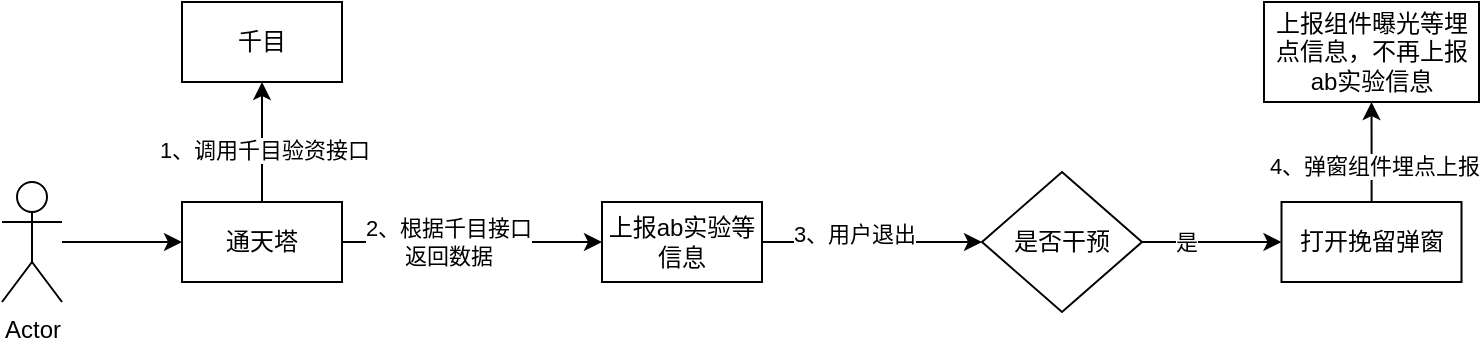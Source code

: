 <mxfile version="20.7.4" type="github">
  <diagram id="tU3NdO-Y4EInyNlEHVPN" name="第 1 页">
    <mxGraphModel dx="1194" dy="765" grid="1" gridSize="10" guides="1" tooltips="1" connect="1" arrows="1" fold="1" page="1" pageScale="1" pageWidth="827" pageHeight="1169" math="0" shadow="0">
      <root>
        <mxCell id="0" />
        <mxCell id="1" parent="0" />
        <mxCell id="geLESezv__AxwEPoky8h-3" value="" style="edgeStyle=orthogonalEdgeStyle;rounded=0;orthogonalLoop=1;jettySize=auto;html=1;" edge="1" parent="1" source="geLESezv__AxwEPoky8h-1" target="geLESezv__AxwEPoky8h-2">
          <mxGeometry relative="1" as="geometry" />
        </mxCell>
        <mxCell id="geLESezv__AxwEPoky8h-1" value="Actor" style="shape=umlActor;verticalLabelPosition=bottom;verticalAlign=top;html=1;outlineConnect=0;" vertex="1" parent="1">
          <mxGeometry x="40" y="270" width="30" height="60" as="geometry" />
        </mxCell>
        <mxCell id="geLESezv__AxwEPoky8h-6" value="" style="edgeStyle=orthogonalEdgeStyle;rounded=0;orthogonalLoop=1;jettySize=auto;html=1;" edge="1" parent="1" source="geLESezv__AxwEPoky8h-2" target="geLESezv__AxwEPoky8h-4">
          <mxGeometry relative="1" as="geometry" />
        </mxCell>
        <mxCell id="geLESezv__AxwEPoky8h-11" value="1、调用千目验资接口" style="edgeLabel;html=1;align=center;verticalAlign=middle;resizable=0;points=[];" vertex="1" connectable="0" parent="geLESezv__AxwEPoky8h-6">
          <mxGeometry x="-0.133" y="-1" relative="1" as="geometry">
            <mxPoint as="offset" />
          </mxGeometry>
        </mxCell>
        <mxCell id="geLESezv__AxwEPoky8h-12" value="" style="edgeStyle=orthogonalEdgeStyle;rounded=0;orthogonalLoop=1;jettySize=auto;html=1;" edge="1" parent="1" source="geLESezv__AxwEPoky8h-2" target="geLESezv__AxwEPoky8h-7">
          <mxGeometry relative="1" as="geometry" />
        </mxCell>
        <mxCell id="geLESezv__AxwEPoky8h-17" value="2、根据千目接口&lt;br&gt;返回数据" style="edgeLabel;html=1;align=center;verticalAlign=middle;resizable=0;points=[];" vertex="1" connectable="0" parent="geLESezv__AxwEPoky8h-12">
          <mxGeometry x="-0.367" relative="1" as="geometry">
            <mxPoint x="12" as="offset" />
          </mxGeometry>
        </mxCell>
        <mxCell id="geLESezv__AxwEPoky8h-2" value="通天塔" style="rounded=0;whiteSpace=wrap;html=1;" vertex="1" parent="1">
          <mxGeometry x="130" y="280" width="80" height="40" as="geometry" />
        </mxCell>
        <mxCell id="geLESezv__AxwEPoky8h-4" value="千目" style="rounded=0;whiteSpace=wrap;html=1;" vertex="1" parent="1">
          <mxGeometry x="130" y="180" width="80" height="40" as="geometry" />
        </mxCell>
        <mxCell id="geLESezv__AxwEPoky8h-15" value="" style="edgeStyle=orthogonalEdgeStyle;rounded=0;orthogonalLoop=1;jettySize=auto;html=1;entryX=0;entryY=0.5;entryDx=0;entryDy=0;" edge="1" parent="1" source="geLESezv__AxwEPoky8h-7" target="geLESezv__AxwEPoky8h-18">
          <mxGeometry relative="1" as="geometry">
            <mxPoint x="520" y="300" as="targetPoint" />
          </mxGeometry>
        </mxCell>
        <mxCell id="geLESezv__AxwEPoky8h-16" value="3、用户退出" style="edgeLabel;html=1;align=center;verticalAlign=middle;resizable=0;points=[];" vertex="1" connectable="0" parent="geLESezv__AxwEPoky8h-15">
          <mxGeometry x="-0.167" y="4" relative="1" as="geometry">
            <mxPoint as="offset" />
          </mxGeometry>
        </mxCell>
        <mxCell id="geLESezv__AxwEPoky8h-7" value="上报ab实验等信息" style="rounded=0;whiteSpace=wrap;html=1;" vertex="1" parent="1">
          <mxGeometry x="340" y="280" width="80" height="40" as="geometry" />
        </mxCell>
        <mxCell id="geLESezv__AxwEPoky8h-20" value="" style="edgeStyle=orthogonalEdgeStyle;rounded=0;orthogonalLoop=1;jettySize=auto;html=1;" edge="1" parent="1" source="geLESezv__AxwEPoky8h-18" target="geLESezv__AxwEPoky8h-19">
          <mxGeometry relative="1" as="geometry" />
        </mxCell>
        <mxCell id="geLESezv__AxwEPoky8h-21" value="是" style="edgeLabel;html=1;align=center;verticalAlign=middle;resizable=0;points=[];" vertex="1" connectable="0" parent="geLESezv__AxwEPoky8h-20">
          <mxGeometry x="-0.367" relative="1" as="geometry">
            <mxPoint as="offset" />
          </mxGeometry>
        </mxCell>
        <mxCell id="geLESezv__AxwEPoky8h-18" value="是否干预" style="rhombus;whiteSpace=wrap;html=1;" vertex="1" parent="1">
          <mxGeometry x="530" y="265" width="80" height="70" as="geometry" />
        </mxCell>
        <mxCell id="geLESezv__AxwEPoky8h-23" value="" style="edgeStyle=orthogonalEdgeStyle;rounded=0;orthogonalLoop=1;jettySize=auto;html=1;" edge="1" parent="1" source="geLESezv__AxwEPoky8h-19" target="geLESezv__AxwEPoky8h-22">
          <mxGeometry relative="1" as="geometry" />
        </mxCell>
        <mxCell id="geLESezv__AxwEPoky8h-24" value="4、弹窗组件埋点上报" style="edgeLabel;html=1;align=center;verticalAlign=middle;resizable=0;points=[];" vertex="1" connectable="0" parent="geLESezv__AxwEPoky8h-23">
          <mxGeometry x="-0.262" y="-1" relative="1" as="geometry">
            <mxPoint as="offset" />
          </mxGeometry>
        </mxCell>
        <mxCell id="geLESezv__AxwEPoky8h-19" value="打开挽留弹窗" style="whiteSpace=wrap;html=1;" vertex="1" parent="1">
          <mxGeometry x="679.75" y="280" width="90" height="40" as="geometry" />
        </mxCell>
        <mxCell id="geLESezv__AxwEPoky8h-22" value="上报组件曝光等埋点信息，不再上报ab实验信息" style="whiteSpace=wrap;html=1;" vertex="1" parent="1">
          <mxGeometry x="671" y="180" width="107.5" height="50" as="geometry" />
        </mxCell>
      </root>
    </mxGraphModel>
  </diagram>
</mxfile>
